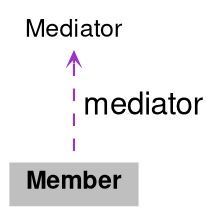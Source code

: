 digraph "Member"
{
 // LATEX_PDF_SIZE
  bgcolor="transparent";
  edge [fontname="Helvetica,Arial,sans-serif",fontsize=15,labelfontsize=15 arrowhead=open arrowtail=open arrowsize=0.5];
  node [fontname="Helvetica,Arial,sans-serif",fontsize=15,fontsize=12 shape=plaintext];
  Node1 [label=<<b>Member</b>>,height=0.2,width=0.4,color="black", fillcolor="grey75", style="filled", fontcolor="black",tooltip=" "];
  Node2 -> Node1 [dir="back",color="darkorchid3",style="dashed",label=" mediator" ];
  Node2 [label="Mediator",height=0.2,width=0.4,color="black",URL="$structMediator.html",tooltip=" "];
}
